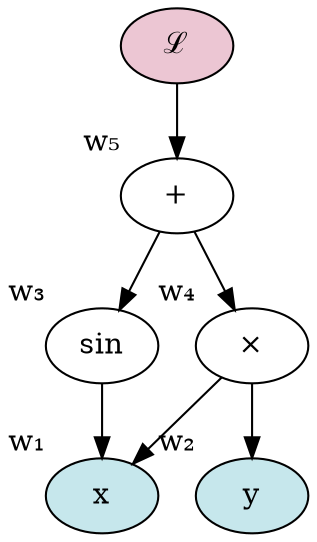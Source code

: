 digraph graphname {
    graph [truecolor=true bgcolor="transparent"]
	node [style=filled fillcolor="white"]

    rankdir=TB;

    // Labelling
    x [ xlabel="w&#8321;" ]
    y [ xlabel="w&#8322;" ]
    sin [ xlabel="w&#8323;" ]
    plus [ xlabel="w&#8325;" ]
    mul [ xlabel="w&#8324;" ]
    
    //  Names
    plus [ label="+" ]
    loss [ label="&#8466;" ]
    mul [ label="&times;" ]

    //  Colours
    loss [ fillcolor="#ecc6d3" ]
    x [ fillcolor="#c6e7ec" ]
    y [ fillcolor="#c6e7ec" ]

    sin -> x;
    mul -> {x y};
    plus -> {sin mul};
    loss -> plus;
}